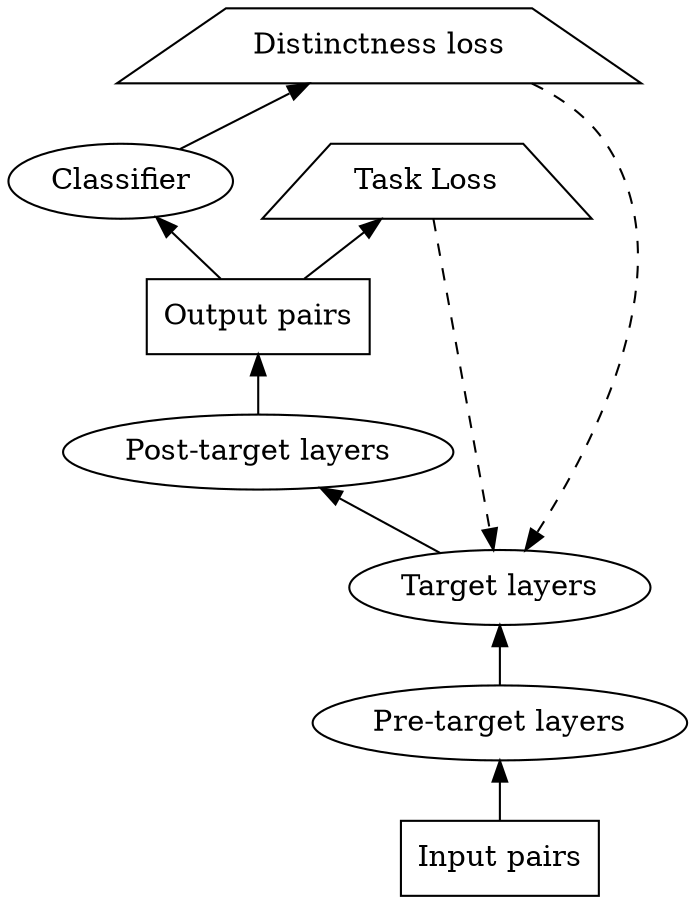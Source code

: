 digraph G {
    rankdir=BT;
    nodesep=0.2;
    ranksep=0.4;

    input [label="Input pairs", shape="box"];
    pre_target [label="Pre-target layers"];
    target [label="Target layers"];
    post_target [label="Post-target layers"];
    output [label="Output pairs", shape="box"];
    task_loss [label="Task Loss", shape="trapezium"];
    classifier [label="Classifier"];
    class_loss [label="Distinctness loss", shape="trapezium"];

    input -> pre_target;
    pre_target -> target;
    target -> post_target;
    post_target -> output;
    output -> task_loss;
    output -> classifier;
    classifier -> class_loss;
    class_loss -> target [style=dashed];
    task_loss -> target [style=dashed];
}
